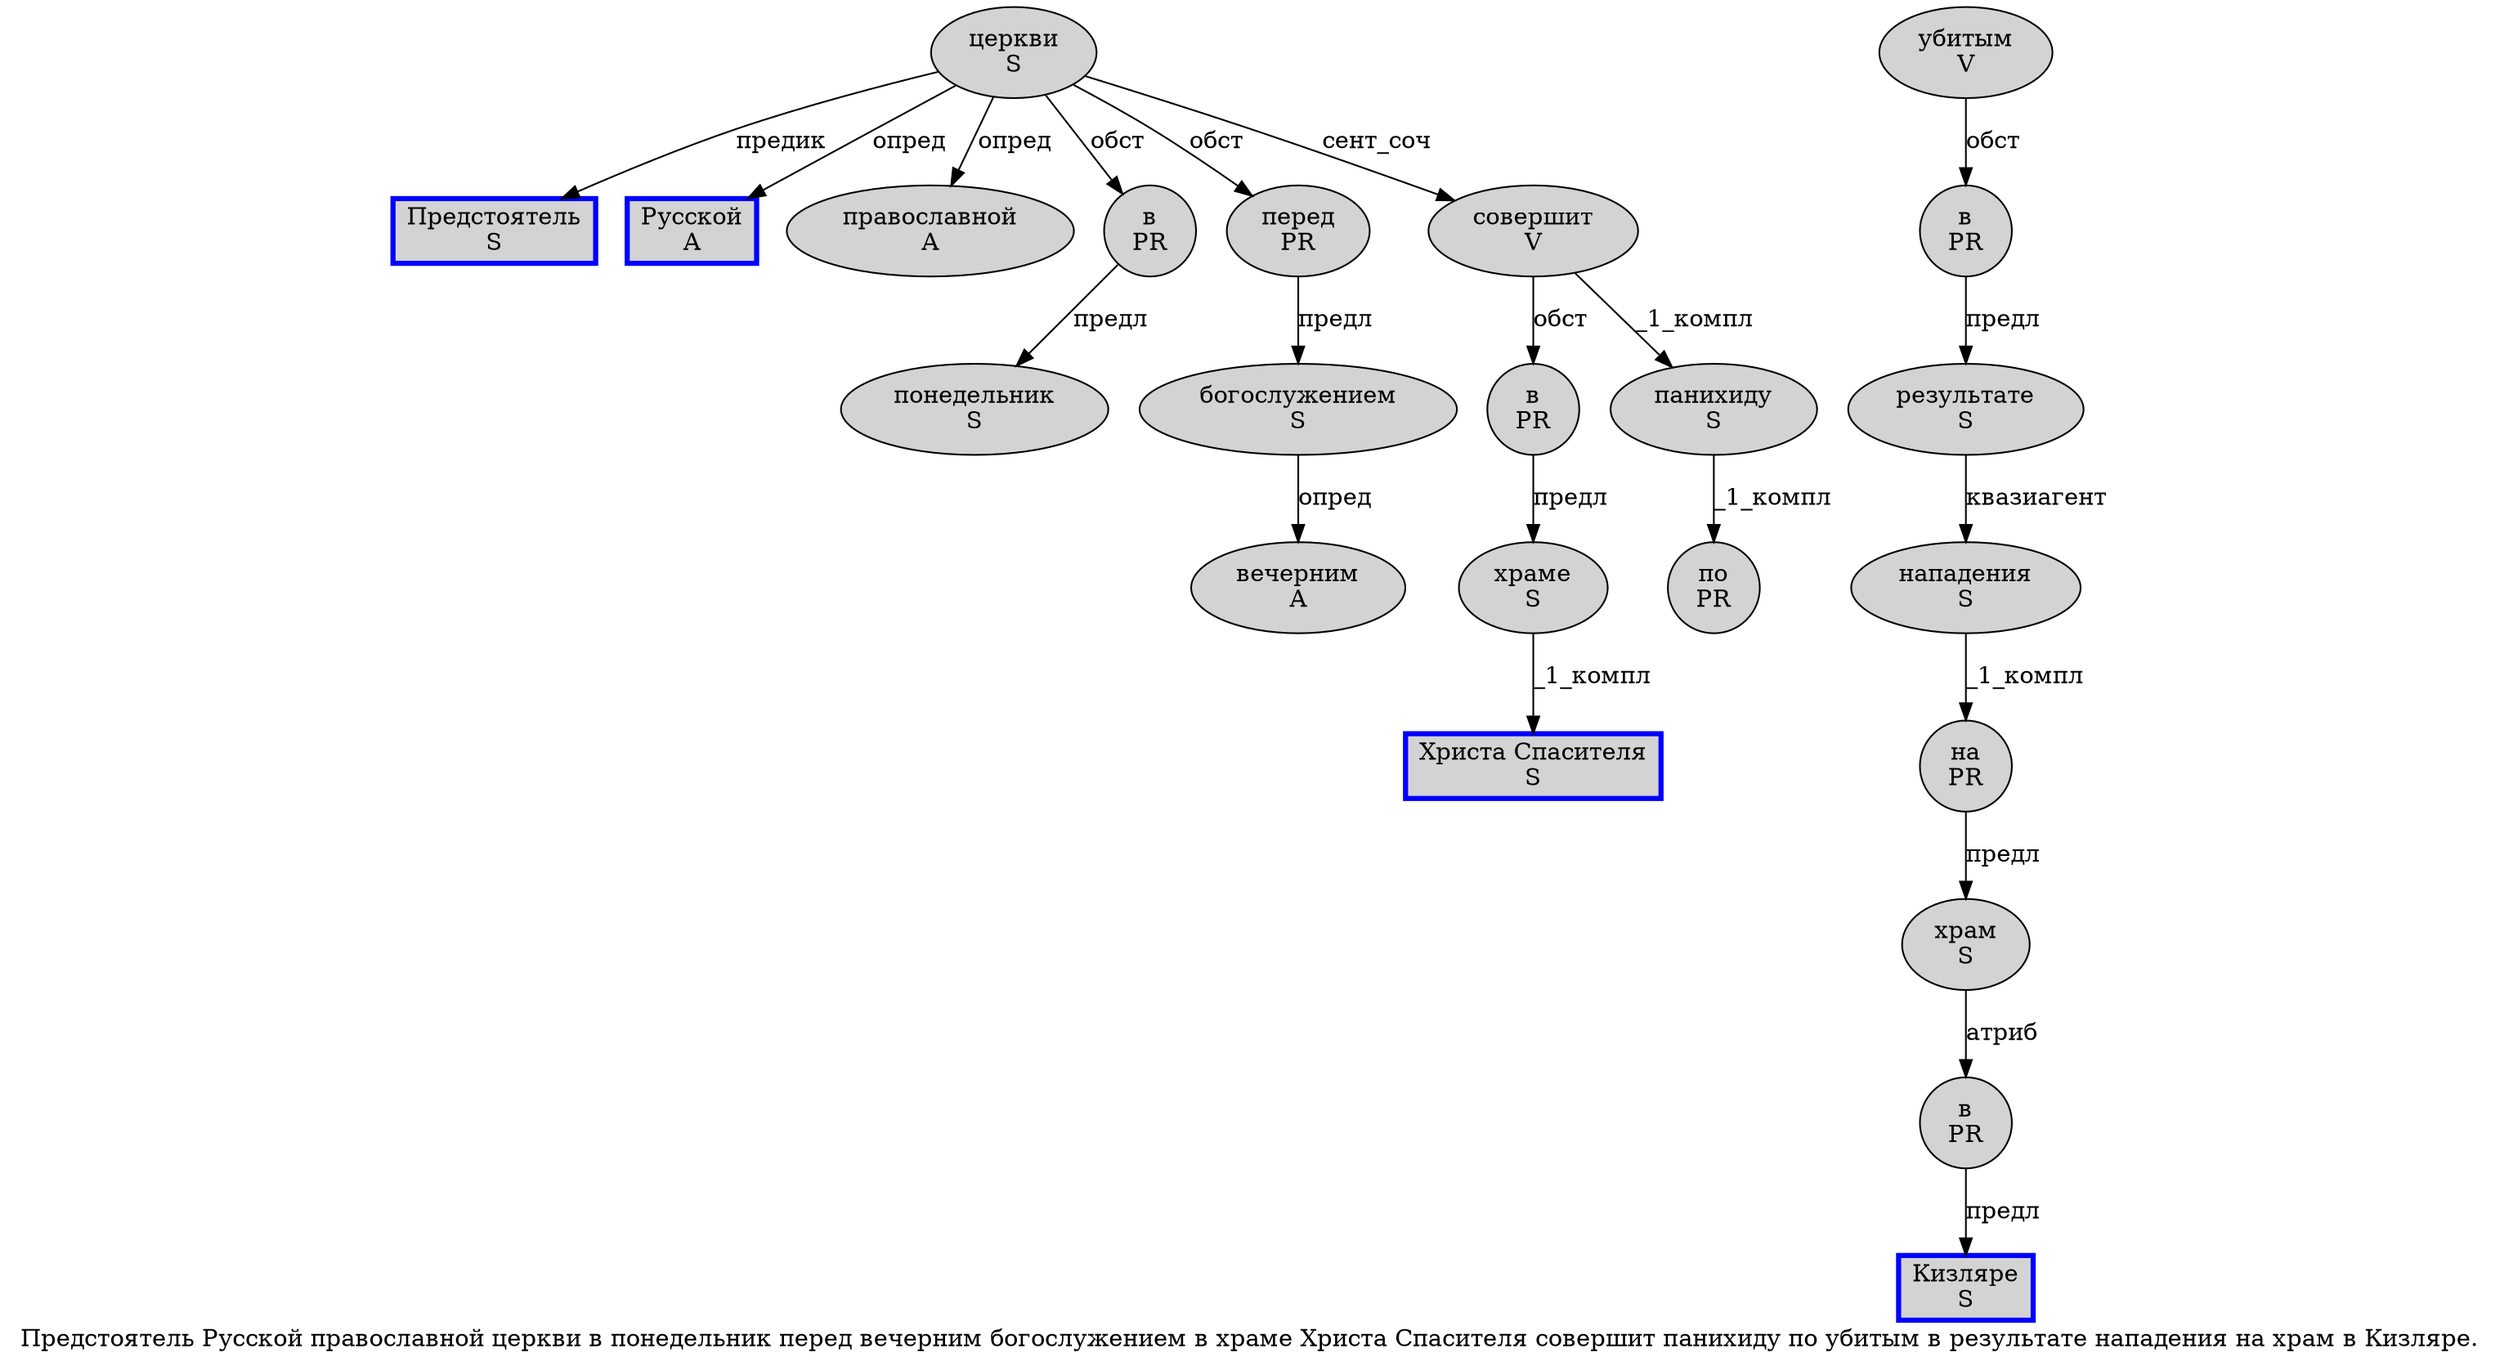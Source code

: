 digraph SENTENCE_892 {
	graph [label="Предстоятель Русской православной церкви в понедельник перед вечерним богослужением в храме Христа Спасителя совершит панихиду по убитым в результате нападения на храм в Кизляре."]
	node [style=filled]
		0 [label="Предстоятель
S" color=blue fillcolor=lightgray penwidth=3 shape=box]
		1 [label="Русской
A" color=blue fillcolor=lightgray penwidth=3 shape=box]
		2 [label="православной
A" color="" fillcolor=lightgray penwidth=1 shape=ellipse]
		3 [label="церкви
S" color="" fillcolor=lightgray penwidth=1 shape=ellipse]
		4 [label="в
PR" color="" fillcolor=lightgray penwidth=1 shape=ellipse]
		5 [label="понедельник
S" color="" fillcolor=lightgray penwidth=1 shape=ellipse]
		6 [label="перед
PR" color="" fillcolor=lightgray penwidth=1 shape=ellipse]
		7 [label="вечерним
A" color="" fillcolor=lightgray penwidth=1 shape=ellipse]
		8 [label="богослужением
S" color="" fillcolor=lightgray penwidth=1 shape=ellipse]
		9 [label="в
PR" color="" fillcolor=lightgray penwidth=1 shape=ellipse]
		10 [label="храме
S" color="" fillcolor=lightgray penwidth=1 shape=ellipse]
		11 [label="Христа Спасителя
S" color=blue fillcolor=lightgray penwidth=3 shape=box]
		12 [label="совершит
V" color="" fillcolor=lightgray penwidth=1 shape=ellipse]
		13 [label="панихиду
S" color="" fillcolor=lightgray penwidth=1 shape=ellipse]
		14 [label="по
PR" color="" fillcolor=lightgray penwidth=1 shape=ellipse]
		15 [label="убитым
V" color="" fillcolor=lightgray penwidth=1 shape=ellipse]
		16 [label="в
PR" color="" fillcolor=lightgray penwidth=1 shape=ellipse]
		17 [label="результате
S" color="" fillcolor=lightgray penwidth=1 shape=ellipse]
		18 [label="нападения
S" color="" fillcolor=lightgray penwidth=1 shape=ellipse]
		19 [label="на
PR" color="" fillcolor=lightgray penwidth=1 shape=ellipse]
		20 [label="храм
S" color="" fillcolor=lightgray penwidth=1 shape=ellipse]
		21 [label="в
PR" color="" fillcolor=lightgray penwidth=1 shape=ellipse]
		22 [label="Кизляре
S" color=blue fillcolor=lightgray penwidth=3 shape=box]
			4 -> 5 [label="предл"]
			8 -> 7 [label="опред"]
			13 -> 14 [label="_1_компл"]
			16 -> 17 [label="предл"]
			12 -> 9 [label="обст"]
			12 -> 13 [label="_1_компл"]
			19 -> 20 [label="предл"]
			18 -> 19 [label="_1_компл"]
			10 -> 11 [label="_1_компл"]
			21 -> 22 [label="предл"]
			9 -> 10 [label="предл"]
			17 -> 18 [label="квазиагент"]
			20 -> 21 [label="атриб"]
			6 -> 8 [label="предл"]
			15 -> 16 [label="обст"]
			3 -> 0 [label="предик"]
			3 -> 1 [label="опред"]
			3 -> 2 [label="опред"]
			3 -> 4 [label="обст"]
			3 -> 6 [label="обст"]
			3 -> 12 [label="сент_соч"]
}